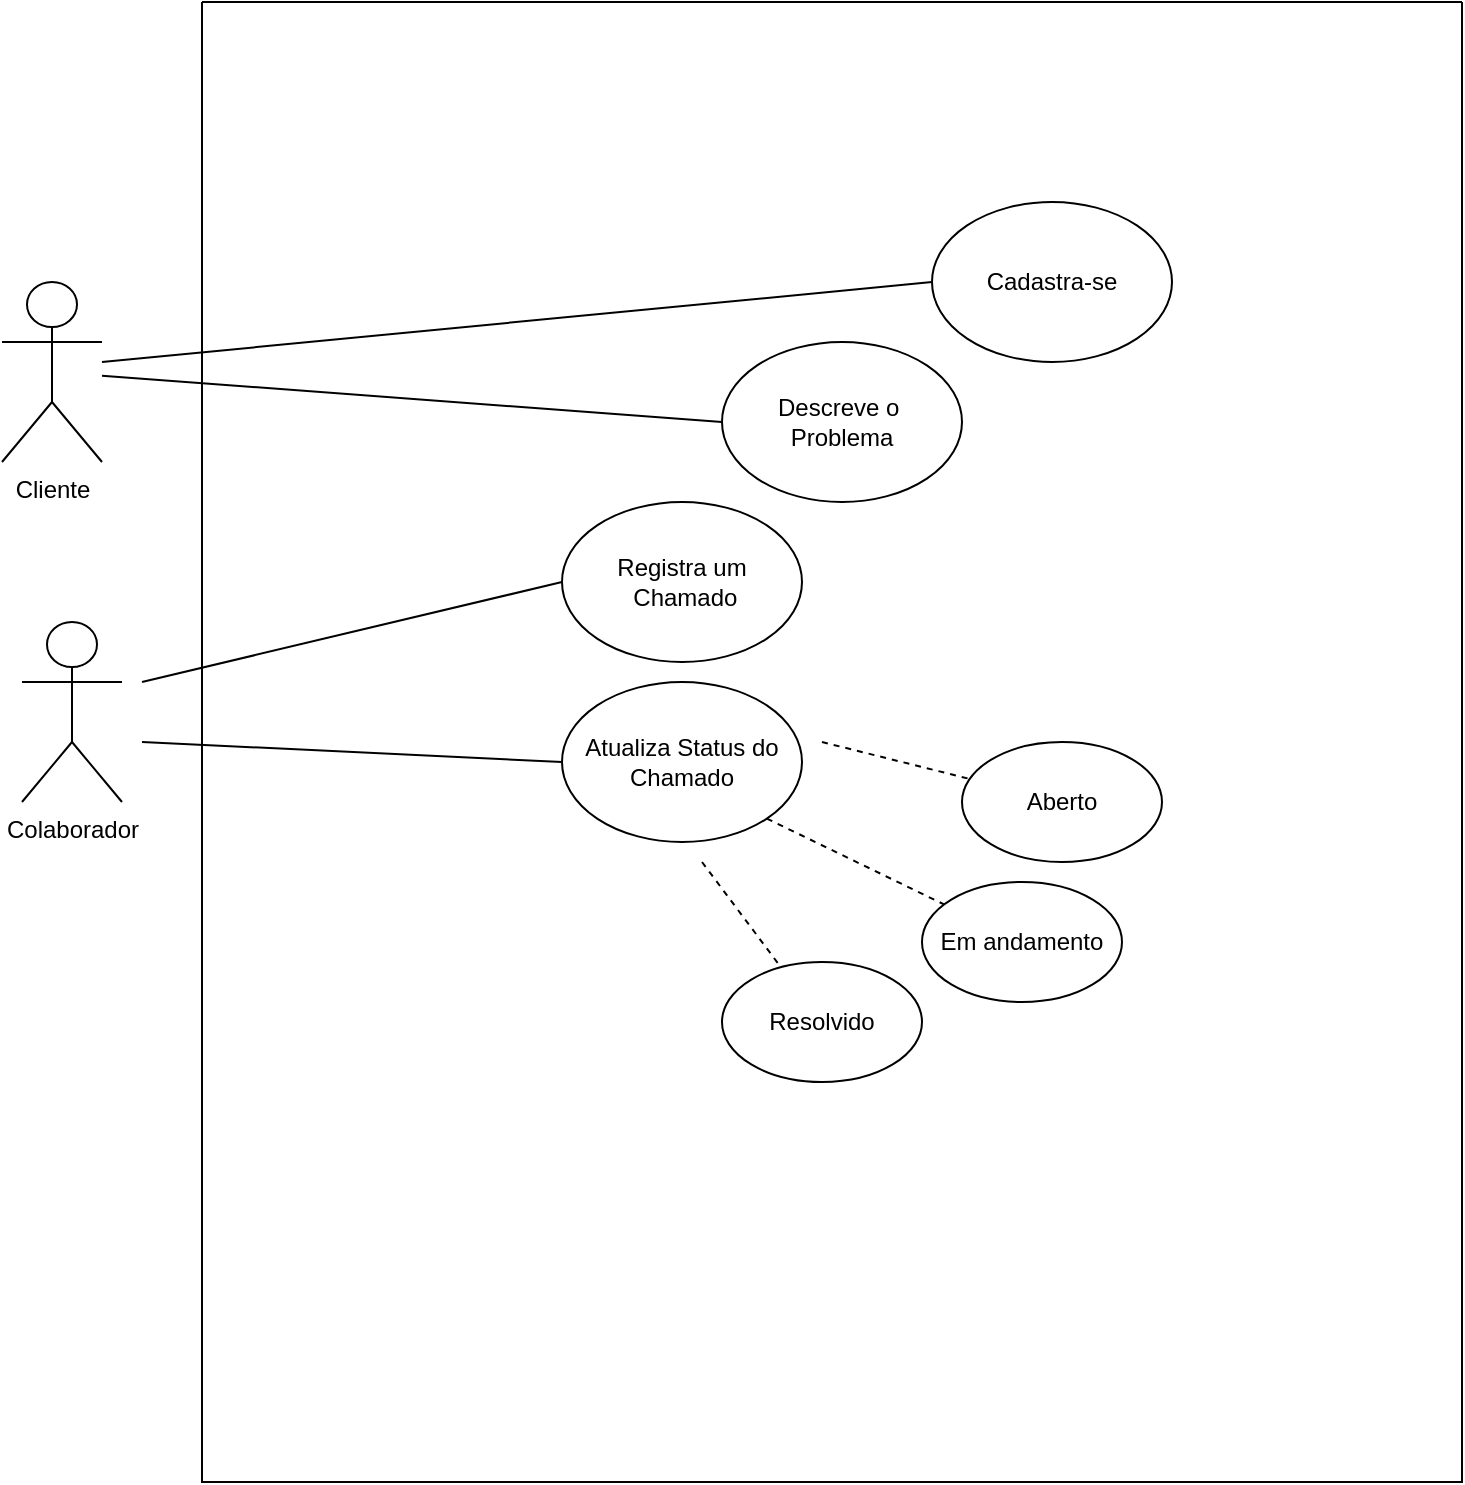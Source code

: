 <mxfile version="24.8.6">
  <diagram name="Page-1" id="KRbeqziuDmzUZZlvkrpT">
    <mxGraphModel grid="1" page="1" gridSize="10" guides="1" tooltips="1" connect="1" arrows="1" fold="1" pageScale="1" pageWidth="850" pageHeight="1100" math="0" shadow="0">
      <root>
        <mxCell id="0" />
        <mxCell id="1" parent="0" />
        <mxCell id="8uQgLkFTasSDDYScGkq6-5" value="" style="swimlane;startSize=0;" vertex="1" parent="1">
          <mxGeometry x="130" y="70" width="630" height="740" as="geometry" />
        </mxCell>
        <mxCell id="8uQgLkFTasSDDYScGkq6-6" value="Cadastra-se" style="ellipse;whiteSpace=wrap;html=1;" vertex="1" parent="8uQgLkFTasSDDYScGkq6-5">
          <mxGeometry x="365" y="100" width="120" height="80" as="geometry" />
        </mxCell>
        <mxCell id="8uQgLkFTasSDDYScGkq6-7" value="Registra um&lt;div&gt;&amp;nbsp;Chamado&lt;/div&gt;" style="ellipse;whiteSpace=wrap;html=1;" vertex="1" parent="8uQgLkFTasSDDYScGkq6-5">
          <mxGeometry x="180" y="250" width="120" height="80" as="geometry" />
        </mxCell>
        <mxCell id="wgGQMqrBeJAKAs1tU5wF-6" value="Descreve o&amp;nbsp;&lt;div&gt;Problema&lt;/div&gt;" style="ellipse;whiteSpace=wrap;html=1;" vertex="1" parent="8uQgLkFTasSDDYScGkq6-5">
          <mxGeometry x="260" y="170" width="120" height="80" as="geometry" />
        </mxCell>
        <mxCell id="wgGQMqrBeJAKAs1tU5wF-8" value="Atualiza Status do Chamado" style="ellipse;whiteSpace=wrap;html=1;" vertex="1" parent="8uQgLkFTasSDDYScGkq6-5">
          <mxGeometry x="180" y="340" width="120" height="80" as="geometry" />
        </mxCell>
        <mxCell id="wgGQMqrBeJAKAs1tU5wF-9" value="" style="endArrow=none;html=1;rounded=0;entryX=0;entryY=0.5;entryDx=0;entryDy=0;" edge="1" parent="8uQgLkFTasSDDYScGkq6-5" target="wgGQMqrBeJAKAs1tU5wF-8">
          <mxGeometry width="50" height="50" relative="1" as="geometry">
            <mxPoint x="-30" y="370" as="sourcePoint" />
            <mxPoint x="20" y="320" as="targetPoint" />
          </mxGeometry>
        </mxCell>
        <mxCell id="wgGQMqrBeJAKAs1tU5wF-1" value="Cliente" style="shape=umlActor;verticalLabelPosition=bottom;verticalAlign=top;html=1;outlineConnect=0;" vertex="1" parent="8uQgLkFTasSDDYScGkq6-5">
          <mxGeometry x="-100" y="140" width="50" height="90" as="geometry" />
        </mxCell>
        <mxCell id="wgGQMqrBeJAKAs1tU5wF-3" value="" style="endArrow=none;html=1;rounded=0;entryX=0;entryY=0.5;entryDx=0;entryDy=0;" edge="1" parent="8uQgLkFTasSDDYScGkq6-5" target="8uQgLkFTasSDDYScGkq6-6">
          <mxGeometry width="50" height="50" relative="1" as="geometry">
            <mxPoint x="-50" y="180" as="sourcePoint" />
            <mxPoint y="130" as="targetPoint" />
          </mxGeometry>
        </mxCell>
        <mxCell id="wgGQMqrBeJAKAs1tU5wF-4" value="" style="endArrow=none;html=1;rounded=0;entryX=0;entryY=0.5;entryDx=0;entryDy=0;" edge="1" parent="8uQgLkFTasSDDYScGkq6-5" target="8uQgLkFTasSDDYScGkq6-7">
          <mxGeometry width="50" height="50" relative="1" as="geometry">
            <mxPoint x="-30" y="340" as="sourcePoint" />
            <mxPoint y="160" as="targetPoint" />
          </mxGeometry>
        </mxCell>
        <mxCell id="wgGQMqrBeJAKAs1tU5wF-5" value="Colaborador" style="shape=umlActor;verticalLabelPosition=bottom;verticalAlign=top;html=1;outlineConnect=0;" vertex="1" parent="8uQgLkFTasSDDYScGkq6-5">
          <mxGeometry x="-90" y="310" width="50" height="90" as="geometry" />
        </mxCell>
        <mxCell id="wgGQMqrBeJAKAs1tU5wF-7" value="" style="endArrow=none;html=1;rounded=0;entryX=0;entryY=0.5;entryDx=0;entryDy=0;" edge="1" parent="8uQgLkFTasSDDYScGkq6-5" source="wgGQMqrBeJAKAs1tU5wF-1" target="wgGQMqrBeJAKAs1tU5wF-6">
          <mxGeometry width="50" height="50" relative="1" as="geometry">
            <mxPoint x="-40" y="230" as="sourcePoint" />
            <mxPoint x="10" y="180" as="targetPoint" />
          </mxGeometry>
        </mxCell>
        <mxCell id="wgGQMqrBeJAKAs1tU5wF-10" value="" style="endArrow=none;dashed=1;html=1;rounded=0;" edge="1" parent="8uQgLkFTasSDDYScGkq6-5" target="wgGQMqrBeJAKAs1tU5wF-11">
          <mxGeometry width="50" height="50" relative="1" as="geometry">
            <mxPoint x="310" y="370" as="sourcePoint" />
            <mxPoint x="360" y="320" as="targetPoint" />
          </mxGeometry>
        </mxCell>
        <mxCell id="wgGQMqrBeJAKAs1tU5wF-11" value="Aberto" style="ellipse;whiteSpace=wrap;html=1;" vertex="1" parent="8uQgLkFTasSDDYScGkq6-5">
          <mxGeometry x="380" y="370" width="100" height="60" as="geometry" />
        </mxCell>
        <mxCell id="wgGQMqrBeJAKAs1tU5wF-12" value="" style="endArrow=none;dashed=1;html=1;rounded=0;exitX=1;exitY=1;exitDx=0;exitDy=0;" edge="1" parent="8uQgLkFTasSDDYScGkq6-5" source="wgGQMqrBeJAKAs1tU5wF-8" target="wgGQMqrBeJAKAs1tU5wF-13">
          <mxGeometry width="50" height="50" relative="1" as="geometry">
            <mxPoint x="290" y="440" as="sourcePoint" />
            <mxPoint x="340" y="390" as="targetPoint" />
          </mxGeometry>
        </mxCell>
        <mxCell id="wgGQMqrBeJAKAs1tU5wF-13" value="Em andamento" style="ellipse;whiteSpace=wrap;html=1;" vertex="1" parent="8uQgLkFTasSDDYScGkq6-5">
          <mxGeometry x="360" y="440" width="100" height="60" as="geometry" />
        </mxCell>
        <mxCell id="wgGQMqrBeJAKAs1tU5wF-15" value="" style="endArrow=none;dashed=1;html=1;rounded=0;exitX=0.5;exitY=1;exitDx=0;exitDy=0;" edge="1" parent="8uQgLkFTasSDDYScGkq6-5" target="wgGQMqrBeJAKAs1tU5wF-16">
          <mxGeometry width="50" height="50" relative="1" as="geometry">
            <mxPoint x="250" y="430" as="sourcePoint" />
            <mxPoint x="240" y="430" as="targetPoint" />
          </mxGeometry>
        </mxCell>
        <mxCell id="wgGQMqrBeJAKAs1tU5wF-16" value="Resolvido" style="ellipse;whiteSpace=wrap;html=1;" vertex="1" parent="8uQgLkFTasSDDYScGkq6-5">
          <mxGeometry x="260" y="480" width="100" height="60" as="geometry" />
        </mxCell>
      </root>
    </mxGraphModel>
  </diagram>
</mxfile>
